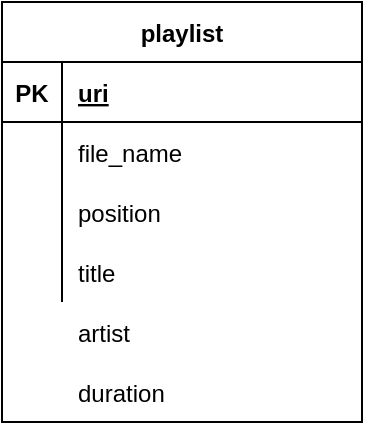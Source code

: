 <mxfile version="14.5.10" type="device"><diagram id="RV59onGd6C9nOPwavMqr" name="Page-1"><mxGraphModel dx="1422" dy="794" grid="1" gridSize="10" guides="1" tooltips="1" connect="1" arrows="1" fold="1" page="1" pageScale="1" pageWidth="827" pageHeight="1169" math="0" shadow="0"><root><mxCell id="0"/><mxCell id="1" parent="0"/><mxCell id="qGKs2CurZIRNpUQhHOGn-1" value="playlist" style="shape=table;startSize=30;container=1;collapsible=1;childLayout=tableLayout;fixedRows=1;rowLines=0;fontStyle=1;align=center;resizeLast=1;" vertex="1" parent="1"><mxGeometry x="324" y="210" width="180" height="210" as="geometry"/></mxCell><mxCell id="qGKs2CurZIRNpUQhHOGn-2" value="" style="shape=partialRectangle;collapsible=0;dropTarget=0;pointerEvents=0;fillColor=none;top=0;left=0;bottom=1;right=0;points=[[0,0.5],[1,0.5]];portConstraint=eastwest;" vertex="1" parent="qGKs2CurZIRNpUQhHOGn-1"><mxGeometry y="30" width="180" height="30" as="geometry"/></mxCell><mxCell id="qGKs2CurZIRNpUQhHOGn-3" value="PK" style="shape=partialRectangle;connectable=0;fillColor=none;top=0;left=0;bottom=0;right=0;fontStyle=1;overflow=hidden;" vertex="1" parent="qGKs2CurZIRNpUQhHOGn-2"><mxGeometry width="30" height="30" as="geometry"/></mxCell><mxCell id="qGKs2CurZIRNpUQhHOGn-4" value="uri" style="shape=partialRectangle;connectable=0;fillColor=none;top=0;left=0;bottom=0;right=0;align=left;spacingLeft=6;fontStyle=5;overflow=hidden;" vertex="1" parent="qGKs2CurZIRNpUQhHOGn-2"><mxGeometry x="30" width="150" height="30" as="geometry"/></mxCell><mxCell id="qGKs2CurZIRNpUQhHOGn-5" value="" style="shape=partialRectangle;collapsible=0;dropTarget=0;pointerEvents=0;fillColor=none;top=0;left=0;bottom=0;right=0;points=[[0,0.5],[1,0.5]];portConstraint=eastwest;" vertex="1" parent="qGKs2CurZIRNpUQhHOGn-1"><mxGeometry y="60" width="180" height="30" as="geometry"/></mxCell><mxCell id="qGKs2CurZIRNpUQhHOGn-6" value="" style="shape=partialRectangle;connectable=0;fillColor=none;top=0;left=0;bottom=0;right=0;editable=1;overflow=hidden;" vertex="1" parent="qGKs2CurZIRNpUQhHOGn-5"><mxGeometry width="30" height="30" as="geometry"/></mxCell><mxCell id="qGKs2CurZIRNpUQhHOGn-7" value="file_name" style="shape=partialRectangle;connectable=0;fillColor=none;top=0;left=0;bottom=0;right=0;align=left;spacingLeft=6;overflow=hidden;" vertex="1" parent="qGKs2CurZIRNpUQhHOGn-5"><mxGeometry x="30" width="150" height="30" as="geometry"/></mxCell><mxCell id="qGKs2CurZIRNpUQhHOGn-8" value="" style="shape=partialRectangle;collapsible=0;dropTarget=0;pointerEvents=0;fillColor=none;top=0;left=0;bottom=0;right=0;points=[[0,0.5],[1,0.5]];portConstraint=eastwest;" vertex="1" parent="qGKs2CurZIRNpUQhHOGn-1"><mxGeometry y="90" width="180" height="30" as="geometry"/></mxCell><mxCell id="qGKs2CurZIRNpUQhHOGn-9" value="" style="shape=partialRectangle;connectable=0;fillColor=none;top=0;left=0;bottom=0;right=0;editable=1;overflow=hidden;" vertex="1" parent="qGKs2CurZIRNpUQhHOGn-8"><mxGeometry width="30" height="30" as="geometry"/></mxCell><mxCell id="qGKs2CurZIRNpUQhHOGn-10" value="position" style="shape=partialRectangle;connectable=0;fillColor=none;top=0;left=0;bottom=0;right=0;align=left;spacingLeft=6;overflow=hidden;" vertex="1" parent="qGKs2CurZIRNpUQhHOGn-8"><mxGeometry x="30" width="150" height="30" as="geometry"/></mxCell><mxCell id="qGKs2CurZIRNpUQhHOGn-11" value="" style="shape=partialRectangle;collapsible=0;dropTarget=0;pointerEvents=0;fillColor=none;top=0;left=0;bottom=0;right=0;points=[[0,0.5],[1,0.5]];portConstraint=eastwest;" vertex="1" parent="qGKs2CurZIRNpUQhHOGn-1"><mxGeometry y="120" width="180" height="30" as="geometry"/></mxCell><mxCell id="qGKs2CurZIRNpUQhHOGn-12" value="" style="shape=partialRectangle;connectable=0;fillColor=none;top=0;left=0;bottom=0;right=0;editable=1;overflow=hidden;" vertex="1" parent="qGKs2CurZIRNpUQhHOGn-11"><mxGeometry width="30" height="30" as="geometry"/></mxCell><mxCell id="qGKs2CurZIRNpUQhHOGn-13" value="title" style="shape=partialRectangle;connectable=0;fillColor=none;top=0;left=0;bottom=0;right=0;align=left;spacingLeft=6;overflow=hidden;" vertex="1" parent="qGKs2CurZIRNpUQhHOGn-11"><mxGeometry x="30" width="150" height="30" as="geometry"/></mxCell><mxCell id="qGKs2CurZIRNpUQhHOGn-14" value="artist" style="shape=partialRectangle;connectable=0;fillColor=none;top=0;left=0;bottom=0;right=0;align=left;spacingLeft=6;overflow=hidden;" vertex="1" parent="1"><mxGeometry x="354" y="360" width="150" height="30" as="geometry"/></mxCell><mxCell id="qGKs2CurZIRNpUQhHOGn-15" value="duration" style="shape=partialRectangle;connectable=0;fillColor=none;top=0;left=0;bottom=0;right=0;align=left;spacingLeft=6;overflow=hidden;" vertex="1" parent="1"><mxGeometry x="354" y="390" width="150" height="30" as="geometry"/></mxCell></root></mxGraphModel></diagram></mxfile>